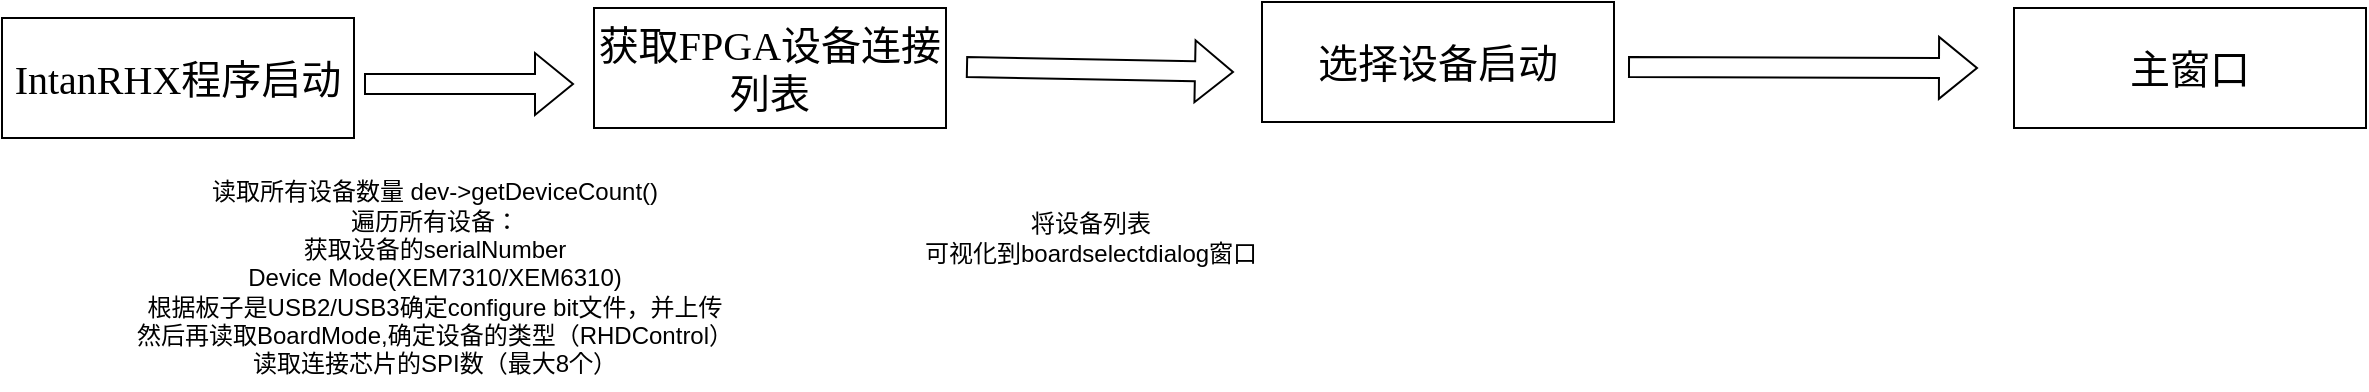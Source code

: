 <mxfile version="21.5.0" type="github">
  <diagram name="第 1 页" id="i18JGJ34kbMfS3A-ol3H">
    <mxGraphModel dx="1834" dy="700" grid="0" gridSize="10" guides="1" tooltips="1" connect="1" arrows="1" fold="1" page="0" pageScale="1" pageWidth="827" pageHeight="1169" math="0" shadow="0">
      <root>
        <mxCell id="0" />
        <mxCell id="1" parent="0" />
        <mxCell id="L6RwBhN4z3n0MRpypiLH-1" value="&lt;font face=&quot;宋体&quot; style=&quot;font-size: 20px;&quot;&gt;IntanRHX程序启动&lt;/font&gt;" style="rounded=0;whiteSpace=wrap;html=1;" vertex="1" parent="1">
          <mxGeometry x="-215" y="99" width="176" height="60" as="geometry" />
        </mxCell>
        <mxCell id="L6RwBhN4z3n0MRpypiLH-2" value="&lt;font face=&quot;宋体&quot; style=&quot;font-size: 20px;&quot;&gt;获取FPGA设备连接列表&lt;/font&gt;" style="rounded=0;whiteSpace=wrap;html=1;" vertex="1" parent="1">
          <mxGeometry x="81" y="94" width="176" height="60" as="geometry" />
        </mxCell>
        <mxCell id="L6RwBhN4z3n0MRpypiLH-3" value="&lt;font face=&quot;宋体&quot; style=&quot;font-size: 20px;&quot;&gt;选择设备启动&lt;/font&gt;" style="rounded=0;whiteSpace=wrap;html=1;" vertex="1" parent="1">
          <mxGeometry x="415" y="91" width="176" height="60" as="geometry" />
        </mxCell>
        <mxCell id="L6RwBhN4z3n0MRpypiLH-4" value="&lt;font face=&quot;宋体&quot;&gt;&lt;span style=&quot;font-size: 20px;&quot;&gt;主窗口&lt;/span&gt;&lt;/font&gt;" style="rounded=0;whiteSpace=wrap;html=1;" vertex="1" parent="1">
          <mxGeometry x="791" y="94" width="176" height="60" as="geometry" />
        </mxCell>
        <mxCell id="L6RwBhN4z3n0MRpypiLH-5" value="" style="shape=flexArrow;endArrow=classic;html=1;rounded=0;" edge="1" parent="1">
          <mxGeometry width="50" height="50" relative="1" as="geometry">
            <mxPoint x="-34" y="132" as="sourcePoint" />
            <mxPoint x="71" y="132" as="targetPoint" />
          </mxGeometry>
        </mxCell>
        <mxCell id="L6RwBhN4z3n0MRpypiLH-6" value="" style="shape=flexArrow;endArrow=classic;html=1;rounded=0;" edge="1" parent="1">
          <mxGeometry width="50" height="50" relative="1" as="geometry">
            <mxPoint x="267" y="123.5" as="sourcePoint" />
            <mxPoint x="401" y="126" as="targetPoint" />
          </mxGeometry>
        </mxCell>
        <mxCell id="L6RwBhN4z3n0MRpypiLH-7" value="" style="shape=flexArrow;endArrow=classic;html=1;rounded=0;" edge="1" parent="1">
          <mxGeometry width="50" height="50" relative="1" as="geometry">
            <mxPoint x="598" y="123.5" as="sourcePoint" />
            <mxPoint x="773" y="124" as="targetPoint" />
          </mxGeometry>
        </mxCell>
        <mxCell id="L6RwBhN4z3n0MRpypiLH-8" value="读取所有设备数量 dev-&amp;gt;getDeviceCount()&lt;br&gt;遍历所有设备：&lt;br&gt;获取设备的serialNumber&lt;br&gt;Device Mode(XEM7310/XEM6310)&lt;br&gt;根据板子是USB2/USB3确定configure bit文件，并上传&lt;br&gt;然后再读取BoardMode,确定设备的类型（RHDControl）&lt;br&gt;读取连接芯片的SPI数（最大8个）&lt;br&gt;" style="text;html=1;align=center;verticalAlign=middle;resizable=0;points=[];autosize=1;strokeColor=none;fillColor=none;" vertex="1" parent="1">
          <mxGeometry x="-157" y="172" width="316" height="113" as="geometry" />
        </mxCell>
        <mxCell id="L6RwBhN4z3n0MRpypiLH-9" value="将设备列表&lt;br&gt;可视化到boardselectdialog窗口" style="text;html=1;align=center;verticalAlign=middle;resizable=0;points=[];autosize=1;strokeColor=none;fillColor=none;" vertex="1" parent="1">
          <mxGeometry x="237" y="188" width="184" height="41" as="geometry" />
        </mxCell>
      </root>
    </mxGraphModel>
  </diagram>
</mxfile>
